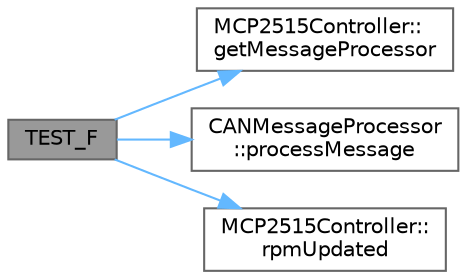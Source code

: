 digraph "TEST_F"
{
 // LATEX_PDF_SIZE
  bgcolor="transparent";
  edge [fontname=Helvetica,fontsize=10,labelfontname=Helvetica,labelfontsize=10];
  node [fontname=Helvetica,fontsize=10,shape=box,height=0.2,width=0.4];
  rankdir="LR";
  Node1 [id="Node000001",label="TEST_F",height=0.2,width=0.4,color="gray40", fillcolor="grey60", style="filled", fontcolor="black",tooltip=" "];
  Node1 -> Node2 [id="edge1_Node000001_Node000002",color="steelblue1",style="solid",tooltip=" "];
  Node2 [id="Node000002",label="MCP2515Controller::\lgetMessageProcessor",height=0.2,width=0.4,color="grey40", fillcolor="white", style="filled",URL="$classMCP2515Controller.html#aad7d694dacc31d44a3ed225d597f25dd",tooltip=" "];
  Node1 -> Node3 [id="edge2_Node000001_Node000003",color="steelblue1",style="solid",tooltip=" "];
  Node3 [id="Node000003",label="CANMessageProcessor\l::processMessage",height=0.2,width=0.4,color="grey40", fillcolor="white", style="filled",URL="$classCANMessageProcessor.html#aa539cf227ee7367ba1f498288b8bc102",tooltip=" "];
  Node1 -> Node4 [id="edge3_Node000001_Node000004",color="steelblue1",style="solid",tooltip=" "];
  Node4 [id="Node000004",label="MCP2515Controller::\lrpmUpdated",height=0.2,width=0.4,color="grey40", fillcolor="white", style="filled",URL="$classMCP2515Controller.html#a253b26fd7dfda688692c054b7fe2cd00",tooltip=" "];
}
